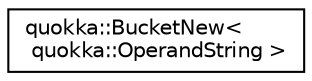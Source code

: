 digraph "Graphical Class Hierarchy"
{
 // LATEX_PDF_SIZE
  edge [fontname="Helvetica",fontsize="10",labelfontname="Helvetica",labelfontsize="10"];
  node [fontname="Helvetica",fontsize="10",shape=record];
  rankdir="LR";
  Node0 [label="quokka::BucketNew\<\l quokka::OperandString \>",height=0.2,width=0.4,color="black", fillcolor="white", style="filled",URL="$classquokka_1_1BucketNew.html",tooltip=" "];
}
